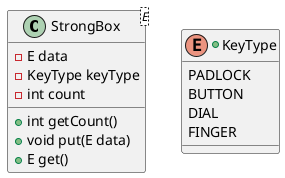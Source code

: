 @startuml
'https://plantuml.com/class-diagram

class StrongBox<E>{
    - E data
    - KeyType keyType
    - int count

    + int getCount()
    + void put(E data)
    + E get()
}
+enum KeyType {
    PADLOCK
    BUTTON
    DIAL
    FINGER
}

@enduml